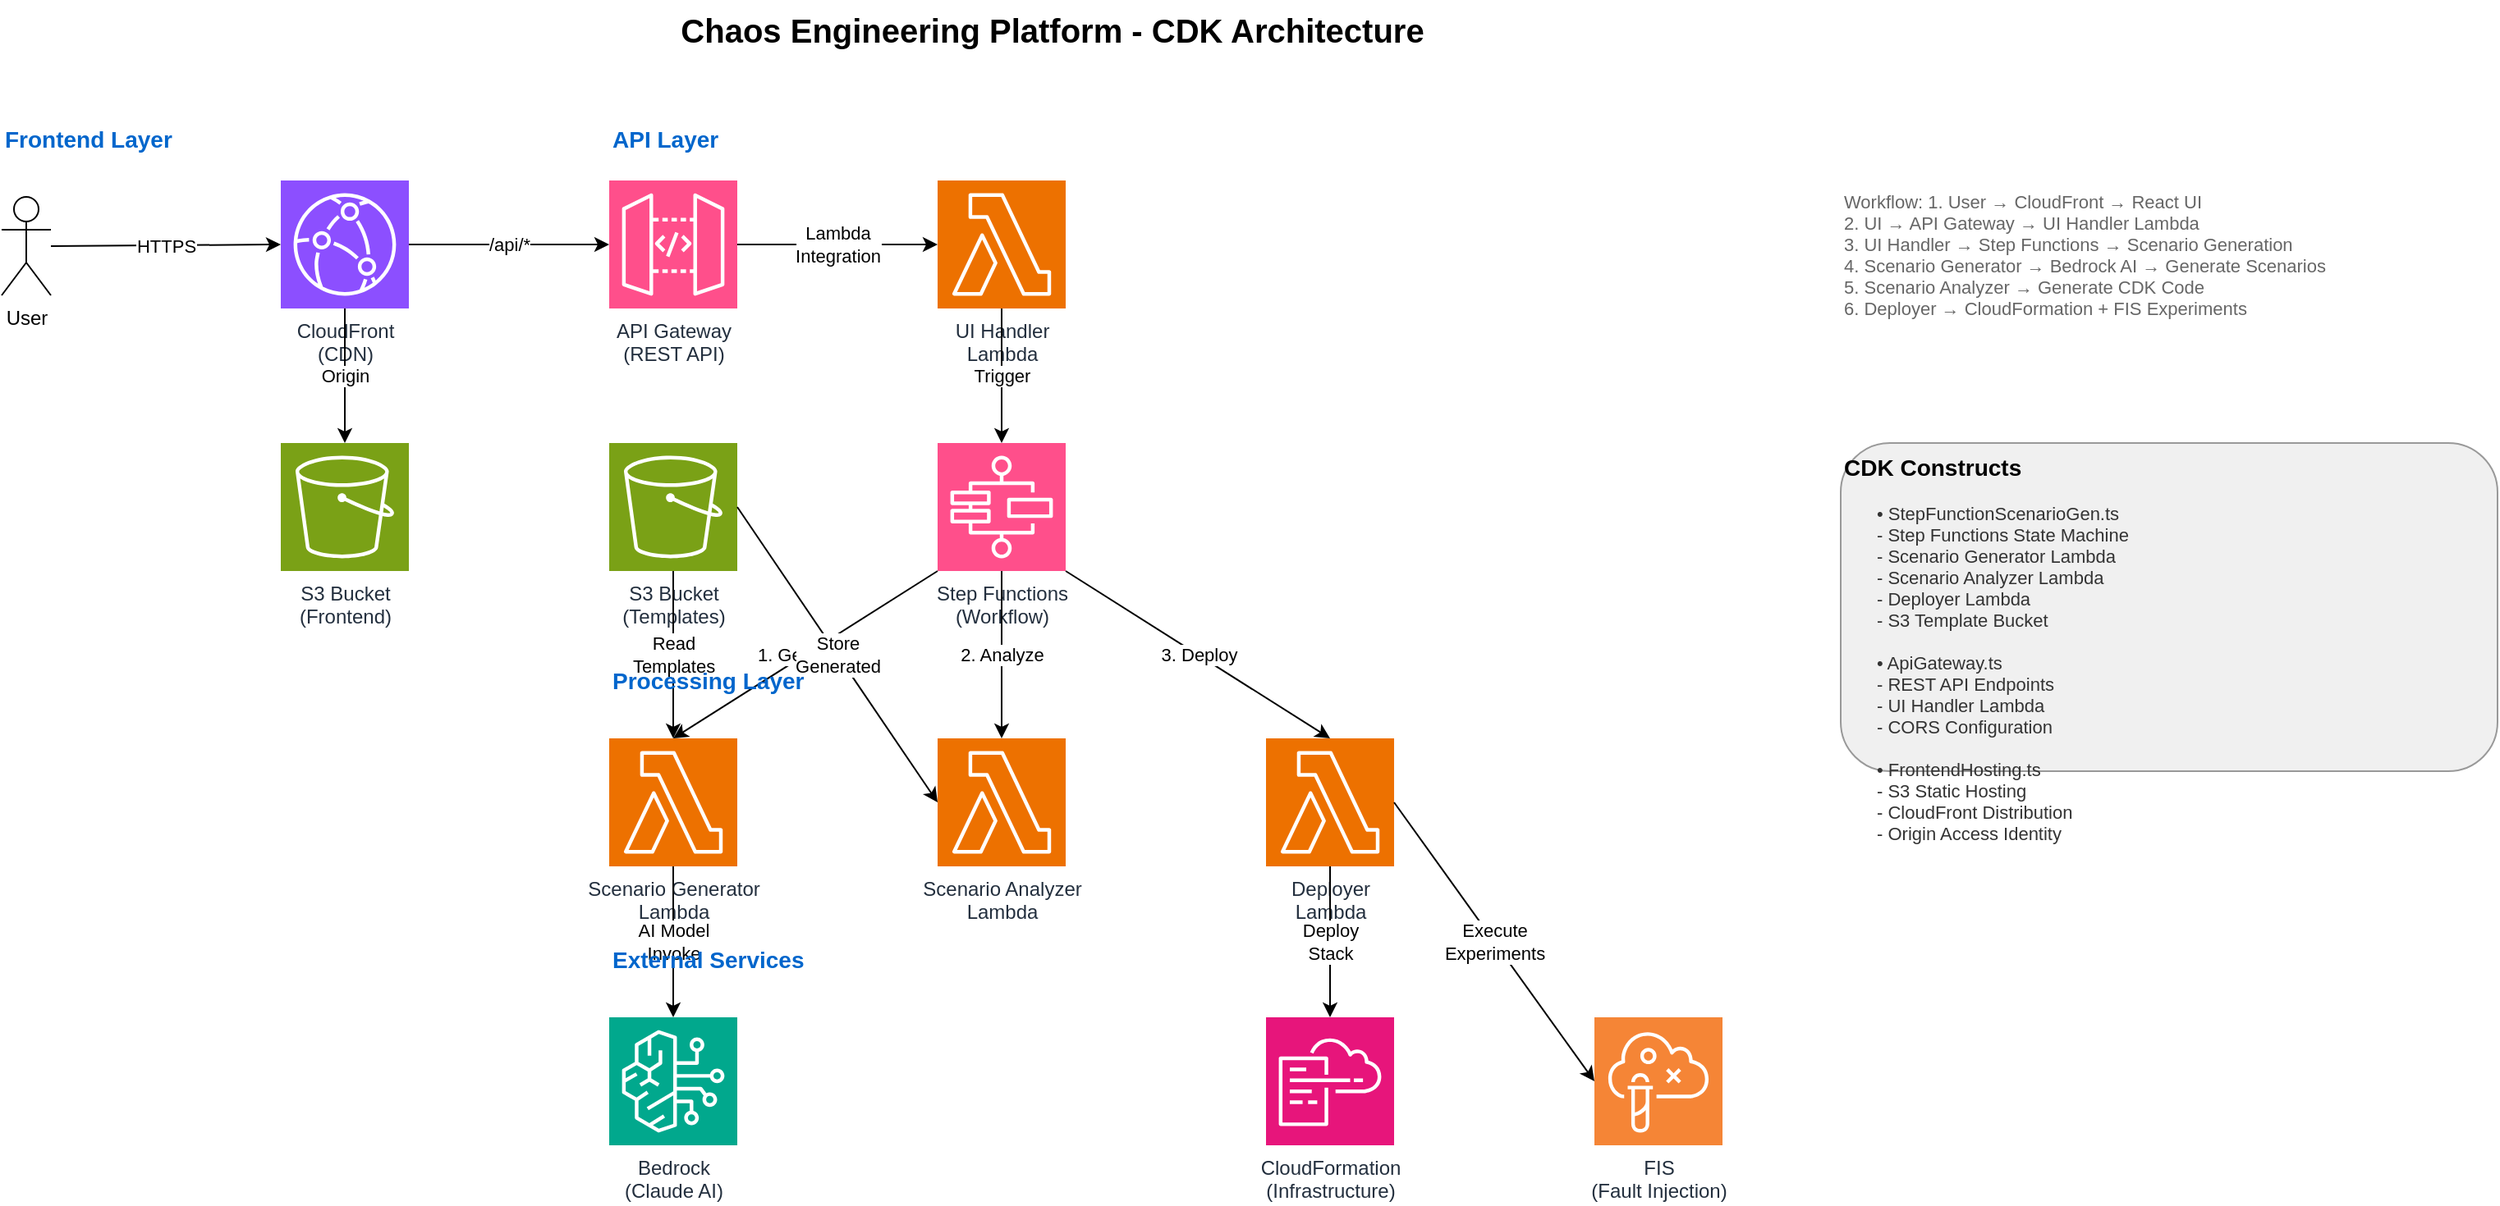 <mxfile version="24.7.17" type="device">
  <diagram name="CDK-Architecture" id="f1748f8e-03ce-e6dc-61d6-5ae83e2105ba">
    <mxGraphModel dx="1422" dy="789" grid="1" gridSize="10" guides="1" tooltips="1" connect="1" arrows="1" fold="1" page="1" pageScale="1" pageWidth="1654" pageHeight="1169" background="none" math="0" shadow="0">
      <root>
        <mxCell id="0" />
        <mxCell id="1" parent="0" />
        
        <!-- Title -->
        <mxCell id="title" value="Chaos Engineering Platform - CDK Architecture" style="text;fontSize=20;fontStyle=1;fontColor=#000000;align=center;" vertex="1" parent="1">
          <mxGeometry x="520" y="30" width="400" height="30" as="geometry" />
        </mxCell>
        
        <!-- User -->
        <mxCell id="user" value="User" style="shape=umlActor;verticalLabelPosition=bottom;verticalAlign=top;html=1;outlineConnect=0;" vertex="1" parent="1">
          <mxGeometry x="80" y="150" width="30" height="60" as="geometry" />
        </mxCell>
        
        <!-- CloudFront -->
        <mxCell id="cloudfront" value="CloudFront&#xa;(CDN)" style="sketch=0;points=[[0,0,0],[0.25,0,0],[0.5,0,0],[0.75,0,0],[1,0,0],[0,1,0],[0.25,1,0],[0.5,1,0],[0.75,1,0],[1,1,0],[0,0.25,0],[0,0.5,0],[0,0.75,0],[1,0.25,0],[1,0.5,0],[1,0.75,0]];outlineConnect=0;fontColor=#232F3E;fillColor=#8C4FFF;strokeColor=#ffffff;dashed=0;verticalLabelPosition=bottom;verticalAlign=top;align=center;html=1;fontSize=12;fontStyle=0;aspect=fixed;shape=mxgraph.aws4.resourceIcon;resIcon=mxgraph.aws4.cloudfront;" vertex="1" parent="1">
          <mxGeometry x="250" y="140" width="78" height="78" as="geometry" />
        </mxCell>
        
        <!-- S3 Frontend Bucket -->
        <mxCell id="s3-frontend" value="S3 Bucket&#xa;(Frontend)" style="sketch=0;points=[[0,0,0],[0.25,0,0],[0.5,0,0],[0.75,0,0],[1,0,0],[0,1,0],[0.25,1,0],[0.5,1,0],[0.75,1,0],[1,1,0],[0,0.25,0],[0,0.5,0],[0,0.75,0],[1,0.25,0],[1,0.5,0],[1,0.75,0]];outlineConnect=0;fontColor=#232F3E;fillColor=#7AA116;strokeColor=#ffffff;dashed=0;verticalLabelPosition=bottom;verticalAlign=top;align=center;html=1;fontSize=12;fontStyle=0;aspect=fixed;shape=mxgraph.aws4.resourceIcon;resIcon=mxgraph.aws4.s3;" vertex="1" parent="1">
          <mxGeometry x="250" y="300" width="78" height="78" as="geometry" />
        </mxCell>
        
        <!-- API Gateway -->
        <mxCell id="api-gateway" value="API Gateway&#xa;(REST API)" style="sketch=0;points=[[0,0,0],[0.25,0,0],[0.5,0,0],[0.75,0,0],[1,0,0],[0,1,0],[0.25,1,0],[0.5,1,0],[0.75,1,0],[1,1,0],[0,0.25,0],[0,0.5,0],[0,0.75,0],[1,0.25,0],[1,0.5,0],[1,0.75,0]];outlineConnect=0;fontColor=#232F3E;fillColor=#FF4F8B;strokeColor=#ffffff;dashed=0;verticalLabelPosition=bottom;verticalAlign=top;align=center;html=1;fontSize=12;fontStyle=0;aspect=fixed;shape=mxgraph.aws4.resourceIcon;resIcon=mxgraph.aws4.api_gateway;" vertex="1" parent="1">
          <mxGeometry x="450" y="140" width="78" height="78" as="geometry" />
        </mxCell>
        
        <!-- UI Handler Lambda -->
        <mxCell id="ui-handler" value="UI Handler&#xa;Lambda" style="sketch=0;points=[[0,0,0],[0.25,0,0],[0.5,0,0],[0.75,0,0],[1,0,0],[0,1,0],[0.25,1,0],[0.5,1,0],[0.75,1,0],[1,1,0],[0,0.25,0],[0,0.5,0],[0,0.75,0],[1,0.25,0],[1,0.5,0],[1,0.75,0]];outlineConnect=0;fontColor=#232F3E;fillColor=#ED7100;strokeColor=#ffffff;dashed=0;verticalLabelPosition=bottom;verticalAlign=top;align=center;html=1;fontSize=12;fontStyle=0;aspect=fixed;shape=mxgraph.aws4.resourceIcon;resIcon=mxgraph.aws4.lambda;" vertex="1" parent="1">
          <mxGeometry x="650" y="140" width="78" height="78" as="geometry" />
        </mxCell>
        
        <!-- Step Functions -->
        <mxCell id="step-functions" value="Step Functions&#xa;(Workflow)" style="sketch=0;points=[[0,0,0],[0.25,0,0],[0.5,0,0],[0.75,0,0],[1,0,0],[0,1,0],[0.25,1,0],[0.5,1,0],[0.75,1,0],[1,1,0],[0,0.25,0],[0,0.5,0],[0,0.75,0],[1,0.25,0],[1,0.5,0],[1,0.75,0]];outlineConnect=0;fontColor=#232F3E;fillColor=#FF4F8B;strokeColor=#ffffff;dashed=0;verticalLabelPosition=bottom;verticalAlign=top;align=center;html=1;fontSize=12;fontStyle=0;aspect=fixed;shape=mxgraph.aws4.resourceIcon;resIcon=mxgraph.aws4.step_functions;" vertex="1" parent="1">
          <mxGeometry x="650" y="300" width="78" height="78" as="geometry" />
        </mxCell>
        
        <!-- S3 Template Bucket -->
        <mxCell id="s3-template" value="S3 Bucket&#xa;(Templates)" style="sketch=0;points=[[0,0,0],[0.25,0,0],[0.5,0,0],[0.75,0,0],[1,0,0],[0,1,0],[0.25,1,0],[0.5,1,0],[0.75,1,0],[1,1,0],[0,0.25,0],[0,0.5,0],[0,0.75,0],[1,0.25,0],[1,0.5,0],[1,0.75,0]];outlineConnect=0;fontColor=#232F3E;fillColor=#7AA116;strokeColor=#ffffff;dashed=0;verticalLabelPosition=bottom;verticalAlign=top;align=center;html=1;fontSize=12;fontStyle=0;aspect=fixed;shape=mxgraph.aws4.resourceIcon;resIcon=mxgraph.aws4.s3;" vertex="1" parent="1">
          <mxGeometry x="450" y="300" width="78" height="78" as="geometry" />
        </mxCell>
        
        <!-- Scenario Generator Lambda -->
        <mxCell id="scenario-generator" value="Scenario Generator&#xa;Lambda" style="sketch=0;points=[[0,0,0],[0.25,0,0],[0.5,0,0],[0.75,0,0],[1,0,0],[0,1,0],[0.25,1,0],[0.5,1,0],[0.75,1,0],[1,1,0],[0,0.25,0],[0,0.5,0],[0,0.75,0],[1,0.25,0],[1,0.5,0],[1,0.75,0]];outlineConnect=0;fontColor=#232F3E;fillColor=#ED7100;strokeColor=#ffffff;dashed=0;verticalLabelPosition=bottom;verticalAlign=top;align=center;html=1;fontSize=12;fontStyle=0;aspect=fixed;shape=mxgraph.aws4.resourceIcon;resIcon=mxgraph.aws4.lambda;" vertex="1" parent="1">
          <mxGeometry x="450" y="480" width="78" height="78" as="geometry" />
        </mxCell>
        
        <!-- Scenario Analyzer Lambda -->
        <mxCell id="scenario-analyzer" value="Scenario Analyzer&#xa;Lambda" style="sketch=0;points=[[0,0,0],[0.25,0,0],[0.5,0,0],[0.75,0,0],[1,0,0],[0,1,0],[0.25,1,0],[0.5,1,0],[0.75,1,0],[1,1,0],[0,0.25,0],[0,0.5,0],[0,0.75,0],[1,0.25,0],[1,0.5,0],[1,0.75,0]];outlineConnect=0;fontColor=#232F3E;fillColor=#ED7100;strokeColor=#ffffff;dashed=0;verticalLabelPosition=bottom;verticalAlign=top;align=center;html=1;fontSize=12;fontStyle=0;aspect=fixed;shape=mxgraph.aws4.resourceIcon;resIcon=mxgraph.aws4.lambda;" vertex="1" parent="1">
          <mxGeometry x="650" y="480" width="78" height="78" as="geometry" />
        </mxCell>
        
        <!-- Deployer Lambda -->
        <mxCell id="deployer" value="Deployer&#xa;Lambda" style="sketch=0;points=[[0,0,0],[0.25,0,0],[0.5,0,0],[0.75,0,0],[1,0,0],[0,1,0],[0.25,1,0],[0.5,1,0],[0.75,1,0],[1,1,0],[0,0.25,0],[0,0.5,0],[0,0.75,0],[1,0.25,0],[1,0.5,0],[1,0.75,0]];outlineConnect=0;fontColor=#232F3E;fillColor=#ED7100;strokeColor=#ffffff;dashed=0;verticalLabelPosition=bottom;verticalAlign=top;align=center;html=1;fontSize=12;fontStyle=0;aspect=fixed;shape=mxgraph.aws4.resourceIcon;resIcon=mxgraph.aws4.lambda;" vertex="1" parent="1">
          <mxGeometry x="850" y="480" width="78" height="78" as="geometry" />
        </mxCell>
        
        <!-- Bedrock -->
        <mxCell id="bedrock" value="Bedrock&#xa;(Claude AI)" style="sketch=0;points=[[0,0,0],[0.25,0,0],[0.5,0,0],[0.75,0,0],[1,0,0],[0,1,0],[0.25,1,0],[0.5,1,0],[0.75,1,0],[1,1,0],[0,0.25,0],[0,0.5,0],[0,0.75,0],[1,0.25,0],[1,0.5,0],[1,0.75,0]];outlineConnect=0;fontColor=#232F3E;fillColor=#01A88D;strokeColor=#ffffff;dashed=0;verticalLabelPosition=bottom;verticalAlign=top;align=center;html=1;fontSize=12;fontStyle=0;aspect=fixed;shape=mxgraph.aws4.resourceIcon;resIcon=mxgraph.aws4.bedrock;" vertex="1" parent="1">
          <mxGeometry x="450" y="650" width="78" height="78" as="geometry" />
        </mxCell>
        
        <!-- CloudFormation -->
        <mxCell id="cloudformation" value="CloudFormation&#xa;(Infrastructure)" style="sketch=0;points=[[0,0,0],[0.25,0,0],[0.5,0,0],[0.75,0,0],[1,0,0],[0,1,0],[0.25,1,0],[0.5,1,0],[0.75,1,0],[1,1,0],[0,0.25,0],[0,0.5,0],[0,0.75,0],[1,0.25,0],[1,0.5,0],[1,0.75,0]];outlineConnect=0;fontColor=#232F3E;fillColor=#E7157B;strokeColor=#ffffff;dashed=0;verticalLabelPosition=bottom;verticalAlign=top;align=center;html=1;fontSize=12;fontStyle=0;aspect=fixed;shape=mxgraph.aws4.resourceIcon;resIcon=mxgraph.aws4.cloudformation;" vertex="1" parent="1">
          <mxGeometry x="850" y="650" width="78" height="78" as="geometry" />
        </mxCell>
        
        <!-- FIS -->
        <mxCell id="fis" value="FIS&#xa;(Fault Injection)" style="sketch=0;points=[[0,0,0],[0.25,0,0],[0.5,0,0],[0.75,0,0],[1,0,0],[0,1,0],[0.25,1,0],[0.5,1,0],[0.75,1,0],[1,1,0],[0,0.25,0],[0,0.5,0],[0,0.75,0],[1,0.25,0],[1,0.5,0],[1,0.75,0]];outlineConnect=0;fontColor=#232F3E;fillColor=#F58536;strokeColor=#ffffff;dashed=0;verticalLabelPosition=bottom;verticalAlign=top;align=center;html=1;fontSize=12;fontStyle=0;aspect=fixed;shape=mxgraph.aws4.resourceIcon;resIcon=mxgraph.aws4.fault_injection_simulator;" vertex="1" parent="1">
          <mxGeometry x="1050" y="650" width="78" height="78" as="geometry" />
        </mxCell>
        
        <!-- Connections -->
        <!-- User to CloudFront -->
        <mxCell id="user-cloudfront" value="HTTPS" style="endArrow=classic;html=1;rounded=0;entryX=0;entryY=0.5;entryDx=0;entryDy=0;entryPerimeter=0;exitX=1;exitY=0.5;exitDx=0;exitDy=0;exitPerimeter=0;" edge="1" parent="1" source="user" target="cloudfront">
          <mxGeometry width="50" height="50" relative="1" as="geometry">
            <mxPoint x="120" y="180" as="sourcePoint" />
            <mxPoint x="170" y="130" as="targetPoint" />
          </mxGeometry>
        </mxCell>
        
        <!-- CloudFront to S3 Frontend -->
        <mxCell id="cloudfront-s3" value="Origin" style="endArrow=classic;html=1;rounded=0;entryX=0.5;entryY=0;entryDx=0;entryDy=0;entryPerimeter=0;exitX=0.5;exitY=1;exitDx=0;exitDy=0;exitPerimeter=0;" edge="1" parent="1" source="cloudfront" target="s3-frontend">
          <mxGeometry width="50" height="50" relative="1" as="geometry">
            <mxPoint x="290" y="250" as="sourcePoint" />
            <mxPoint x="340" y="200" as="targetPoint" />
          </mxGeometry>
        </mxCell>
        
        <!-- CloudFront to API Gateway -->
        <mxCell id="cloudfront-api" value="/api/*" style="endArrow=classic;html=1;rounded=0;entryX=0;entryY=0.5;entryDx=0;entryDy=0;entryPerimeter=0;exitX=1;exitY=0.5;exitDx=0;exitDy=0;exitPerimeter=0;" edge="1" parent="1" source="cloudfront" target="api-gateway">
          <mxGeometry width="50" height="50" relative="1" as="geometry">
            <mxPoint x="330" y="179" as="sourcePoint" />
            <mxPoint x="380" y="129" as="targetPoint" />
          </mxGeometry>
        </mxCell>
        
        <!-- API Gateway to UI Handler -->
        <mxCell id="api-ui" value="Lambda&#xa;Integration" style="endArrow=classic;html=1;rounded=0;entryX=0;entryY=0.5;entryDx=0;entryDy=0;entryPerimeter=0;exitX=1;exitY=0.5;exitDx=0;exitDy=0;exitPerimeter=0;" edge="1" parent="1" source="api-gateway" target="ui-handler">
          <mxGeometry width="50" height="50" relative="1" as="geometry">
            <mxPoint x="530" y="179" as="sourcePoint" />
            <mxPoint x="580" y="129" as="targetPoint" />
          </mxGeometry>
        </mxCell>
        
        <!-- UI Handler to Step Functions -->
        <mxCell id="ui-step" value="Trigger" style="endArrow=classic;html=1;rounded=0;entryX=0.5;entryY=0;entryDx=0;entryDy=0;entryPerimeter=0;exitX=0.5;exitY=1;exitDx=0;exitDy=0;exitPerimeter=0;" edge="1" parent="1" source="ui-handler" target="step-functions">
          <mxGeometry width="50" height="50" relative="1" as="geometry">
            <mxPoint x="690" y="230" as="sourcePoint" />
            <mxPoint x="740" y="180" as="targetPoint" />
          </mxGeometry>
        </mxCell>
        
        <!-- Step Functions to Lambdas -->
        <mxCell id="step-scenario" value="1. Generate" style="endArrow=classic;html=1;rounded=0;entryX=0.5;entryY=0;entryDx=0;entryDy=0;entryPerimeter=0;exitX=0;exitY=1;exitDx=0;exitDy=0;exitPerimeter=0;" edge="1" parent="1" source="step-functions" target="scenario-generator">
          <mxGeometry width="50" height="50" relative="1" as="geometry">
            <mxPoint x="650" y="380" as="sourcePoint" />
            <mxPoint x="700" y="330" as="targetPoint" />
          </mxGeometry>
        </mxCell>
        
        <mxCell id="step-analyzer" value="2. Analyze" style="endArrow=classic;html=1;rounded=0;entryX=0.5;entryY=0;entryDx=0;entryDy=0;entryPerimeter=0;exitX=0.5;exitY=1;exitDx=0;exitDy=0;exitPerimeter=0;" edge="1" parent="1" source="step-functions" target="scenario-analyzer">
          <mxGeometry width="50" height="50" relative="1" as="geometry">
            <mxPoint x="690" y="380" as="sourcePoint" />
            <mxPoint x="740" y="330" as="targetPoint" />
          </mxGeometry>
        </mxCell>
        
        <mxCell id="step-deployer" value="3. Deploy" style="endArrow=classic;html=1;rounded=0;entryX=0.5;entryY=0;entryDx=0;entryDy=0;entryPerimeter=0;exitX=1;exitY=1;exitDx=0;exitDy=0;exitPerimeter=0;" edge="1" parent="1" source="step-functions" target="deployer">
          <mxGeometry width="50" height="50" relative="1" as="geometry">
            <mxPoint x="730" y="380" as="sourcePoint" />
            <mxPoint x="780" y="330" as="targetPoint" />
          </mxGeometry>
        </mxCell>
        
        <!-- S3 Template connections -->
        <mxCell id="s3-scenario" value="Read&#xa;Templates" style="endArrow=classic;html=1;rounded=0;entryX=0.5;entryY=0;entryDx=0;entryDy=0;entryPerimeter=0;exitX=0.5;exitY=1;exitDx=0;exitDy=0;exitPerimeter=0;" edge="1" parent="1" source="s3-template" target="scenario-generator">
          <mxGeometry width="50" height="50" relative="1" as="geometry">
            <mxPoint x="490" y="390" as="sourcePoint" />
            <mxPoint x="540" y="340" as="targetPoint" />
          </mxGeometry>
        </mxCell>
        
        <mxCell id="s3-analyzer" value="Store&#xa;Generated" style="endArrow=classic;html=1;rounded=0;entryX=0;entryY=0.5;entryDx=0;entryDy=0;entryPerimeter=0;exitX=1;exitY=0.5;exitDx=0;exitDy=0;exitPerimeter=0;" edge="1" parent="1" source="s3-template" target="scenario-analyzer">
          <mxGeometry width="50" height="50" relative="1" as="geometry">
            <mxPoint x="530" y="339" as="sourcePoint" />
            <mxPoint x="580" y="289" as="targetPoint" />
          </mxGeometry>
        </mxCell>
        
        <!-- External Services -->
        <mxCell id="scenario-bedrock" value="AI Model&#xa;Invoke" style="endArrow=classic;html=1;rounded=0;entryX=0.5;entryY=0;entryDx=0;entryDy=0;entryPerimeter=0;exitX=0.5;exitY=1;exitDx=0;exitDy=0;exitPerimeter=0;" edge="1" parent="1" source="scenario-generator" target="bedrock">
          <mxGeometry width="50" height="50" relative="1" as="geometry">
            <mxPoint x="490" y="570" as="sourcePoint" />
            <mxPoint x="540" y="520" as="targetPoint" />
          </mxGeometry>
        </mxCell>
        
        <mxCell id="deployer-cf" value="Deploy&#xa;Stack" style="endArrow=classic;html=1;rounded=0;entryX=0.5;entryY=0;entryDx=0;entryDy=0;entryPerimeter=0;exitX=0.5;exitY=1;exitDx=0;exitDy=0;exitPerimeter=0;" edge="1" parent="1" source="deployer" target="cloudformation">
          <mxGeometry width="50" height="50" relative="1" as="geometry">
            <mxPoint x="890" y="570" as="sourcePoint" />
            <mxPoint x="940" y="520" as="targetPoint" />
          </mxGeometry>
        </mxCell>
        
        <mxCell id="deployer-fis" value="Execute&#xa;Experiments" style="endArrow=classic;html=1;rounded=0;entryX=0;entryY=0.5;entryDx=0;entryDy=0;entryPerimeter=0;exitX=1;exitY=0.5;exitDx=0;exitDy=0;exitPerimeter=0;" edge="1" parent="1" source="deployer" target="fis">
          <mxGeometry width="50" height="50" relative="1" as="geometry">
            <mxPoint x="930" y="519" as="sourcePoint" />
            <mxPoint x="980" y="469" as="targetPoint" />
          </mxGeometry>
        </mxCell>
        
        <!-- Flow Labels -->
        <mxCell id="flow1" value="Frontend Layer" style="text;fontSize=14;fontStyle=1;fontColor=#0066CC;align=left;" vertex="1" parent="1">
          <mxGeometry x="80" y="100" width="120" height="30" as="geometry" />
        </mxCell>
        
        <mxCell id="flow2" value="API Layer" style="text;fontSize=14;fontStyle=1;fontColor=#0066CC;align=left;" vertex="1" parent="1">
          <mxGeometry x="450" y="100" width="120" height="30" as="geometry" />
        </mxCell>
        
        <mxCell id="flow3" value="Processing Layer" style="text;fontSize=14;fontStyle=1;fontColor=#0066CC;align=left;" vertex="1" parent="1">
          <mxGeometry x="450" y="430" width="120" height="30" as="geometry" />
        </mxCell>
        
        <mxCell id="flow4" value="External Services" style="text;fontSize=14;fontStyle=1;fontColor=#0066CC;align=left;" vertex="1" parent="1">
          <mxGeometry x="450" y="600" width="120" height="30" as="geometry" />
        </mxCell>
        
        <!-- Workflow Steps -->
        <mxCell id="workflow" value="Workflow: 1. User → CloudFront → React UI&#xa;2. UI → API Gateway → UI Handler Lambda&#xa;3. UI Handler → Step Functions → Scenario Generation&#xa;4. Scenario Generator → Bedrock AI → Generate Scenarios&#xa;5. Scenario Analyzer → Generate CDK Code&#xa;6. Deployer → CloudFormation + FIS Experiments" style="text;fontSize=11;fontColor=#666666;align=left;verticalAlign=top;" vertex="1" parent="1">
          <mxGeometry x="1200" y="140" width="400" height="120" as="geometry" />
        </mxCell>
        
        <!-- CDK Constructs Box -->
        <mxCell id="cdk-box" value="CDK Constructs" style="rounded=1;whiteSpace=wrap;html=1;fillColor=#f0f0f0;strokeColor=#999999;verticalAlign=top;fontSize=14;fontStyle=1;align=left;" vertex="1" parent="1">
          <mxGeometry x="1200" y="300" width="400" height="200" as="geometry" />
        </mxCell>
        
        <mxCell id="cdk-content" value="• StepFunctionScenarioGen.ts&#xa;  - Step Functions State Machine&#xa;  - Scenario Generator Lambda&#xa;  - Scenario Analyzer Lambda&#xa;  - Deployer Lambda&#xa;  - S3 Template Bucket&#xa;&#xa;• ApiGateway.ts&#xa;  - REST API Endpoints&#xa;  - UI Handler Lambda&#xa;  - CORS Configuration&#xa;&#xa;• FrontendHosting.ts&#xa;  - S3 Static Hosting&#xa;  - CloudFront Distribution&#xa;  - Origin Access Identity" style="text;fontSize=11;fontColor=#333333;align=left;verticalAlign=top;" vertex="1" parent="1">
          <mxGeometry x="1220" y="330" width="360" height="150" as="geometry" />
        </mxCell>
        
      </root>
    </mxGraphModel>
  </diagram>
</mxfile>